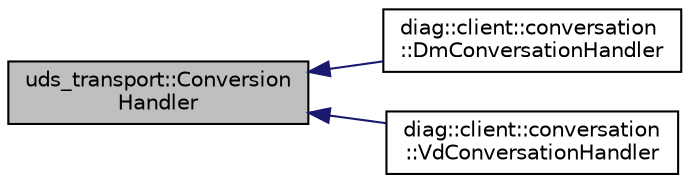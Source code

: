 digraph "uds_transport::ConversionHandler"
{
 // LATEX_PDF_SIZE
  edge [fontname="Helvetica",fontsize="10",labelfontname="Helvetica",labelfontsize="10"];
  node [fontname="Helvetica",fontsize="10",shape=record];
  rankdir="LR";
  Node1 [label="uds_transport::Conversion\lHandler",height=0.2,width=0.4,color="black", fillcolor="grey75", style="filled", fontcolor="black",tooltip="Class to manage reception from transport protocol handler to connection handler."];
  Node1 -> Node2 [dir="back",color="midnightblue",fontsize="10",style="solid",fontname="Helvetica"];
  Node2 [label="diag::client::conversation\l::DmConversationHandler",height=0.2,width=0.4,color="black", fillcolor="white", style="filled",URL="$classdiag_1_1client_1_1conversation_1_1DmConversationHandler.html",tooltip="Class to manage reception from transport protocol handler to dm connection handler."];
  Node1 -> Node3 [dir="back",color="midnightblue",fontsize="10",style="solid",fontname="Helvetica"];
  Node3 [label="diag::client::conversation\l::VdConversationHandler",height=0.2,width=0.4,color="black", fillcolor="white", style="filled",URL="$classdiag_1_1client_1_1conversation_1_1VdConversationHandler.html",tooltip="Class to manage reception from transport protocol handler to vd connection handler."];
}
